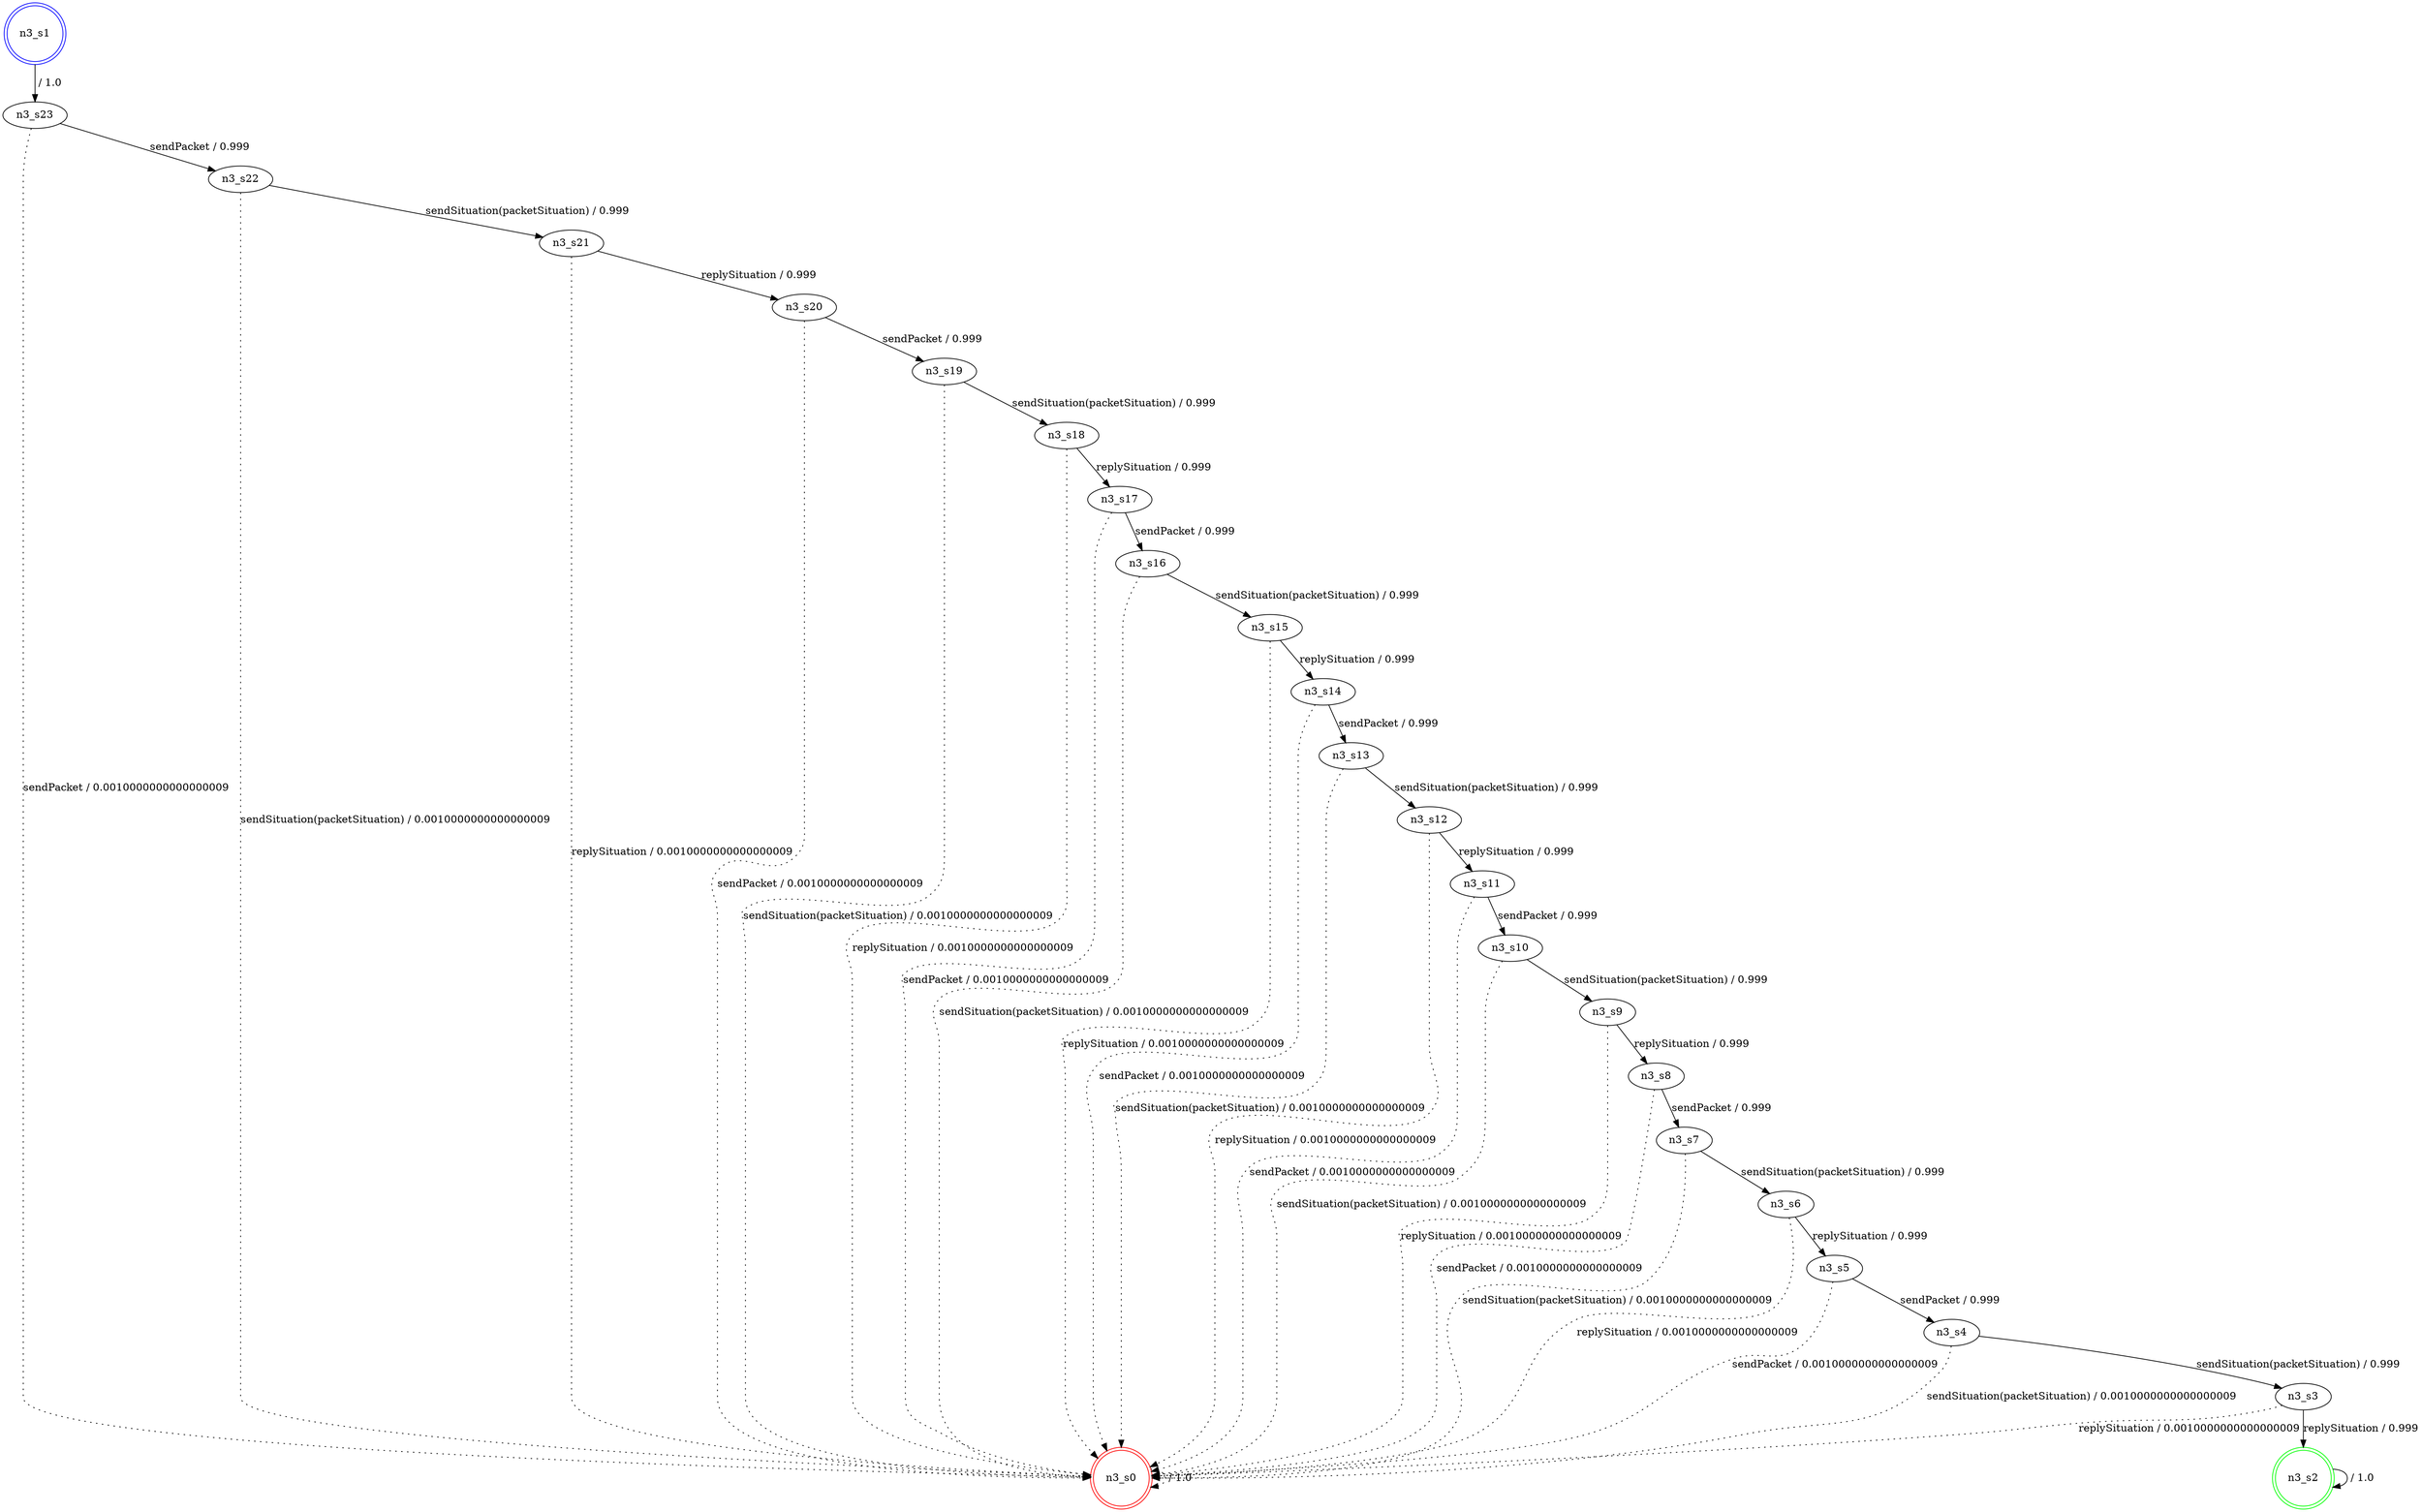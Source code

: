 digraph graphname {
n3_s0 [label="n3_s0",color=red,shape=doublecircle ];
n3_s1 [label="n3_s1",color=blue,shape=doublecircle ];
n3_s2 [label="n3_s2",color=green,shape=doublecircle ];
n3_s3 [label="n3_s3" ];
n3_s4 [label="n3_s4" ];
n3_s5 [label="n3_s5" ];
n3_s6 [label="n3_s6" ];
n3_s7 [label="n3_s7" ];
n3_s8 [label="n3_s8" ];
n3_s9 [label="n3_s9" ];
n3_s10 [label="n3_s10" ];
n3_s11 [label="n3_s11" ];
n3_s12 [label="n3_s12" ];
n3_s13 [label="n3_s13" ];
n3_s14 [label="n3_s14" ];
n3_s15 [label="n3_s15" ];
n3_s16 [label="n3_s16" ];
n3_s17 [label="n3_s17" ];
n3_s18 [label="n3_s18" ];
n3_s19 [label="n3_s19" ];
n3_s20 [label="n3_s20" ];
n3_s21 [label="n3_s21" ];
n3_s22 [label="n3_s22" ];
n3_s23 [label="n3_s23" ];
n3_s0 -> n3_s0 [label=" / 1.0", style=dotted];
n3_s1 -> n3_s23 [label=" / 1.0"];
n3_s2 -> n3_s2 [label=" / 1.0"];
n3_s3 -> n3_s2 [label="replySituation / 0.999"];
n3_s3 -> n3_s0 [label="replySituation / 0.0010000000000000009", style=dotted];
n3_s4 -> n3_s3 [label="sendSituation(packetSituation) / 0.999"];
n3_s4 -> n3_s0 [label="sendSituation(packetSituation) / 0.0010000000000000009", style=dotted];
n3_s5 -> n3_s4 [label="sendPacket / 0.999"];
n3_s5 -> n3_s0 [label="sendPacket / 0.0010000000000000009", style=dotted];
n3_s6 -> n3_s5 [label="replySituation / 0.999"];
n3_s6 -> n3_s0 [label="replySituation / 0.0010000000000000009", style=dotted];
n3_s7 -> n3_s6 [label="sendSituation(packetSituation) / 0.999"];
n3_s7 -> n3_s0 [label="sendSituation(packetSituation) / 0.0010000000000000009", style=dotted];
n3_s8 -> n3_s7 [label="sendPacket / 0.999"];
n3_s8 -> n3_s0 [label="sendPacket / 0.0010000000000000009", style=dotted];
n3_s9 -> n3_s8 [label="replySituation / 0.999"];
n3_s9 -> n3_s0 [label="replySituation / 0.0010000000000000009", style=dotted];
n3_s10 -> n3_s9 [label="sendSituation(packetSituation) / 0.999"];
n3_s10 -> n3_s0 [label="sendSituation(packetSituation) / 0.0010000000000000009", style=dotted];
n3_s11 -> n3_s10 [label="sendPacket / 0.999"];
n3_s11 -> n3_s0 [label="sendPacket / 0.0010000000000000009", style=dotted];
n3_s12 -> n3_s11 [label="replySituation / 0.999"];
n3_s12 -> n3_s0 [label="replySituation / 0.0010000000000000009", style=dotted];
n3_s13 -> n3_s12 [label="sendSituation(packetSituation) / 0.999"];
n3_s13 -> n3_s0 [label="sendSituation(packetSituation) / 0.0010000000000000009", style=dotted];
n3_s14 -> n3_s13 [label="sendPacket / 0.999"];
n3_s14 -> n3_s0 [label="sendPacket / 0.0010000000000000009", style=dotted];
n3_s15 -> n3_s14 [label="replySituation / 0.999"];
n3_s15 -> n3_s0 [label="replySituation / 0.0010000000000000009", style=dotted];
n3_s16 -> n3_s15 [label="sendSituation(packetSituation) / 0.999"];
n3_s16 -> n3_s0 [label="sendSituation(packetSituation) / 0.0010000000000000009", style=dotted];
n3_s17 -> n3_s16 [label="sendPacket / 0.999"];
n3_s17 -> n3_s0 [label="sendPacket / 0.0010000000000000009", style=dotted];
n3_s18 -> n3_s17 [label="replySituation / 0.999"];
n3_s18 -> n3_s0 [label="replySituation / 0.0010000000000000009", style=dotted];
n3_s19 -> n3_s18 [label="sendSituation(packetSituation) / 0.999"];
n3_s19 -> n3_s0 [label="sendSituation(packetSituation) / 0.0010000000000000009", style=dotted];
n3_s20 -> n3_s19 [label="sendPacket / 0.999"];
n3_s20 -> n3_s0 [label="sendPacket / 0.0010000000000000009", style=dotted];
n3_s21 -> n3_s20 [label="replySituation / 0.999"];
n3_s21 -> n3_s0 [label="replySituation / 0.0010000000000000009", style=dotted];
n3_s22 -> n3_s21 [label="sendSituation(packetSituation) / 0.999"];
n3_s22 -> n3_s0 [label="sendSituation(packetSituation) / 0.0010000000000000009", style=dotted];
n3_s23 -> n3_s22 [label="sendPacket / 0.999"];
n3_s23 -> n3_s0 [label="sendPacket / 0.0010000000000000009", style=dotted];
}